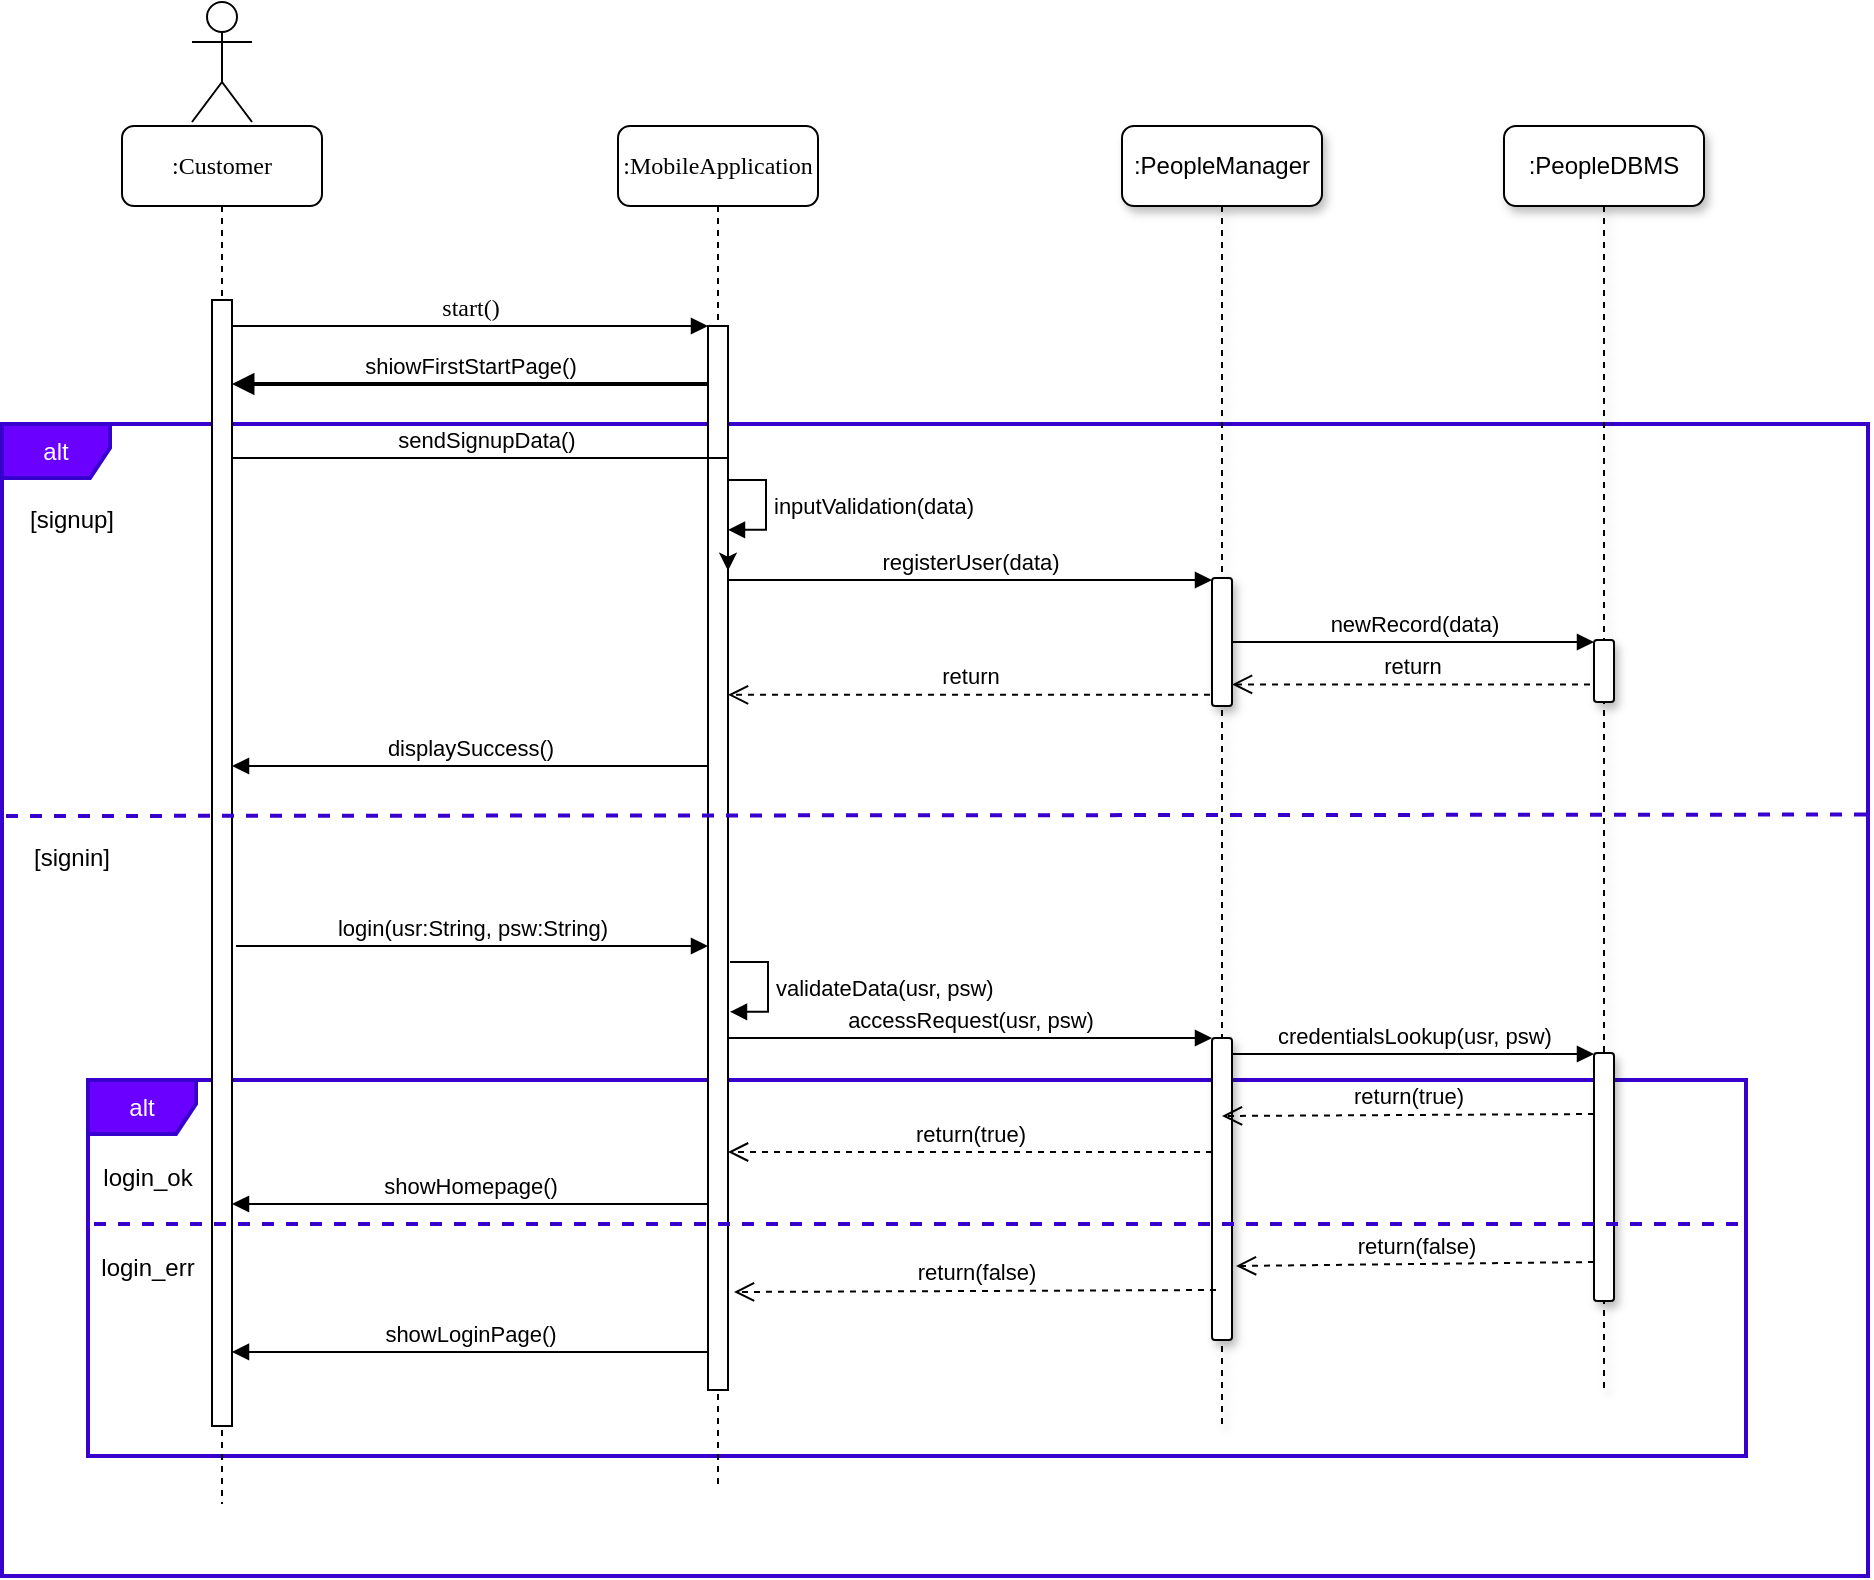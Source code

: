 <mxfile version="14.1.8" type="device"><diagram name="Page-1" id="13e1069c-82ec-6db2-03f1-153e76fe0fe0"><mxGraphModel dx="1102" dy="829" grid="0" gridSize="10" guides="1" tooltips="1" connect="1" arrows="1" fold="1" page="1" pageScale="1" pageWidth="1100" pageHeight="850" background="none" math="0" shadow="0"><root><mxCell id="0"/><mxCell id="1" parent="0"/><mxCell id="Qy9FHdCzN2HbcOrQwQrR-11" value="alt" style="shape=umlFrame;whiteSpace=wrap;html=1;width=54;height=27;fillColor=#6a00ff;strokeColor=#3700CC;fontColor=#ffffff;strokeWidth=2;" parent="1" vertex="1"><mxGeometry x="40" y="229" width="933" height="576" as="geometry"/></mxCell><mxCell id="Qy9FHdCzN2HbcOrQwQrR-50" value="alt" style="shape=umlFrame;whiteSpace=wrap;html=1;width=54;height=27;fillColor=#6a00ff;strokeColor=#3700CC;fontColor=#ffffff;strokeWidth=2;" parent="1" vertex="1"><mxGeometry x="83" y="557" width="829" height="188" as="geometry"/></mxCell><mxCell id="7baba1c4bc27f4b0-2" value=":MobileApplication" style="shape=umlLifeline;perimeter=lifelinePerimeter;whiteSpace=wrap;html=1;container=1;collapsible=0;recursiveResize=0;outlineConnect=0;rounded=1;shadow=0;comic=0;labelBackgroundColor=none;strokeWidth=1;fontFamily=Verdana;fontSize=12;align=center;" parent="1" vertex="1"><mxGeometry x="348" y="80" width="100" height="682" as="geometry"/></mxCell><mxCell id="7baba1c4bc27f4b0-10" value="" style="html=1;points=[];perimeter=orthogonalPerimeter;rounded=0;shadow=0;comic=0;labelBackgroundColor=none;strokeWidth=1;fontFamily=Verdana;fontSize=12;align=center;" parent="7baba1c4bc27f4b0-2" vertex="1"><mxGeometry x="45" y="100" width="10" height="532" as="geometry"/></mxCell><mxCell id="Qy9FHdCzN2HbcOrQwQrR-25" value="displaySuccess()" style="html=1;verticalAlign=bottom;endArrow=block;" parent="7baba1c4bc27f4b0-2" target="7baba1c4bc27f4b0-9" edge="1"><mxGeometry width="80" relative="1" as="geometry"><mxPoint x="45" y="320" as="sourcePoint"/><mxPoint x="125" y="320" as="targetPoint"/></mxGeometry></mxCell><mxCell id="7baba1c4bc27f4b0-8" value=":Customer" style="shape=umlLifeline;perimeter=lifelinePerimeter;whiteSpace=wrap;html=1;container=1;collapsible=0;recursiveResize=0;outlineConnect=0;rounded=1;shadow=0;comic=0;labelBackgroundColor=none;strokeWidth=1;fontFamily=Verdana;fontSize=12;align=center;" parent="1" vertex="1"><mxGeometry x="100" y="80" width="100" height="689" as="geometry"/></mxCell><mxCell id="7baba1c4bc27f4b0-9" value="" style="html=1;points=[];perimeter=orthogonalPerimeter;rounded=0;shadow=0;comic=0;labelBackgroundColor=none;strokeWidth=1;fontFamily=Verdana;fontSize=12;align=center;" parent="7baba1c4bc27f4b0-8" vertex="1"><mxGeometry x="45" y="87" width="10" height="563" as="geometry"/></mxCell><mxCell id="7baba1c4bc27f4b0-11" value="start()" style="html=1;verticalAlign=bottom;endArrow=block;entryX=0;entryY=0;labelBackgroundColor=none;fontFamily=Verdana;fontSize=12;edgeStyle=elbowEdgeStyle;elbow=vertical;" parent="1" source="7baba1c4bc27f4b0-9" target="7baba1c4bc27f4b0-10" edge="1"><mxGeometry relative="1" as="geometry"><mxPoint x="220" y="190" as="sourcePoint"/></mxGeometry></mxCell><mxCell id="Qy9FHdCzN2HbcOrQwQrR-1" value="" style="shape=umlActor;verticalLabelPosition=bottom;verticalAlign=top;html=1;" parent="1" vertex="1"><mxGeometry x="135" y="18" width="30" height="60" as="geometry"/></mxCell><mxCell id="Qy9FHdCzN2HbcOrQwQrR-9" style="edgeStyle=orthogonalEdgeStyle;rounded=0;orthogonalLoop=1;jettySize=auto;html=1;entryX=1;entryY=0.23;entryDx=0;entryDy=0;entryPerimeter=0;" parent="1" source="7baba1c4bc27f4b0-9" target="7baba1c4bc27f4b0-10" edge="1"><mxGeometry relative="1" as="geometry"><Array as="points"><mxPoint x="218" y="246"/><mxPoint x="218" y="246"/></Array></mxGeometry></mxCell><mxCell id="Qy9FHdCzN2HbcOrQwQrR-10" value="sendSignupData()" style="edgeLabel;html=1;align=center;verticalAlign=middle;resizable=0;points=[];" parent="Qy9FHdCzN2HbcOrQwQrR-9" vertex="1" connectable="0"><mxGeometry x="-0.292" y="-3" relative="1" as="geometry"><mxPoint x="19" y="-12" as="offset"/></mxGeometry></mxCell><mxCell id="Qy9FHdCzN2HbcOrQwQrR-15" value="" style="endArrow=none;dashed=1;html=1;fillColor=#6a00ff;strokeColor=#3700CC;entryX=1;entryY=0.339;entryDx=0;entryDy=0;entryPerimeter=0;strokeWidth=2;" parent="1" target="Qy9FHdCzN2HbcOrQwQrR-11" edge="1"><mxGeometry width="50" height="50" relative="1" as="geometry"><mxPoint x="42" y="425" as="sourcePoint"/><mxPoint x="967" y="425" as="targetPoint"/></mxGeometry></mxCell><mxCell id="Qy9FHdCzN2HbcOrQwQrR-16" value=":PeopleManager" style="shape=umlLifeline;perimeter=lifelinePerimeter;whiteSpace=wrap;html=1;container=1;collapsible=0;recursiveResize=0;outlineConnect=0;rounded=1;shadow=1;glass=0;sketch=0;" parent="1" vertex="1"><mxGeometry x="600" y="80" width="100" height="650" as="geometry"/></mxCell><mxCell id="Qy9FHdCzN2HbcOrQwQrR-17" value="" style="html=1;points=[];perimeter=orthogonalPerimeter;rounded=1;shadow=1;glass=0;sketch=0;" parent="Qy9FHdCzN2HbcOrQwQrR-16" vertex="1"><mxGeometry x="45" y="226" width="10" height="64" as="geometry"/></mxCell><mxCell id="Qy9FHdCzN2HbcOrQwQrR-18" value=":PeopleDBMS" style="shape=umlLifeline;perimeter=lifelinePerimeter;whiteSpace=wrap;html=1;container=1;collapsible=0;recursiveResize=0;outlineConnect=0;rounded=1;shadow=1;glass=0;sketch=0;" parent="1" vertex="1"><mxGeometry x="791" y="80" width="100" height="634" as="geometry"/></mxCell><mxCell id="Qy9FHdCzN2HbcOrQwQrR-19" value="" style="html=1;points=[];perimeter=orthogonalPerimeter;rounded=1;shadow=1;glass=0;sketch=0;" parent="Qy9FHdCzN2HbcOrQwQrR-18" vertex="1"><mxGeometry x="45" y="257" width="10" height="31" as="geometry"/></mxCell><mxCell id="Qy9FHdCzN2HbcOrQwQrR-20" value="inputValidation(data)" style="edgeStyle=orthogonalEdgeStyle;html=1;align=left;spacingLeft=2;endArrow=block;rounded=0;entryX=1.1;entryY=0.143;entryDx=0;entryDy=0;entryPerimeter=0;" parent="1" edge="1"><mxGeometry relative="1" as="geometry"><mxPoint x="403" y="257" as="sourcePoint"/><Array as="points"><mxPoint x="422" y="257"/><mxPoint x="422" y="282"/></Array><mxPoint x="403" y="281.89" as="targetPoint"/></mxGeometry></mxCell><mxCell id="Qy9FHdCzN2HbcOrQwQrR-21" value="registerUser(data)" style="html=1;verticalAlign=bottom;endArrow=block;" parent="1" source="7baba1c4bc27f4b0-10" target="Qy9FHdCzN2HbcOrQwQrR-17" edge="1"><mxGeometry width="80" relative="1" as="geometry"><mxPoint x="617" y="425" as="sourcePoint"/><mxPoint x="697" y="425" as="targetPoint"/><Array as="points"><mxPoint x="516" y="307"/></Array></mxGeometry></mxCell><mxCell id="Qy9FHdCzN2HbcOrQwQrR-22" value="newRecord(data)" style="html=1;verticalAlign=bottom;endArrow=block;" parent="1" source="Qy9FHdCzN2HbcOrQwQrR-17" target="Qy9FHdCzN2HbcOrQwQrR-19" edge="1"><mxGeometry width="80" relative="1" as="geometry"><mxPoint x="617" y="425" as="sourcePoint"/><mxPoint x="697" y="425" as="targetPoint"/></mxGeometry></mxCell><mxCell id="Qy9FHdCzN2HbcOrQwQrR-23" value="return" style="html=1;verticalAlign=bottom;endArrow=open;dashed=1;endSize=8;exitX=-0.2;exitY=0.717;exitDx=0;exitDy=0;exitPerimeter=0;" parent="1" source="Qy9FHdCzN2HbcOrQwQrR-19" target="Qy9FHdCzN2HbcOrQwQrR-17" edge="1"><mxGeometry relative="1" as="geometry"><mxPoint x="799" y="351" as="sourcePoint"/><mxPoint x="617" y="425" as="targetPoint"/></mxGeometry></mxCell><mxCell id="Qy9FHdCzN2HbcOrQwQrR-24" value="return" style="html=1;verticalAlign=bottom;endArrow=open;dashed=1;endSize=8;exitX=-0.1;exitY=0.913;exitDx=0;exitDy=0;exitPerimeter=0;" parent="1" source="Qy9FHdCzN2HbcOrQwQrR-17" target="7baba1c4bc27f4b0-10" edge="1"><mxGeometry relative="1" as="geometry"><mxPoint x="697" y="425" as="sourcePoint"/><mxPoint x="617" y="425" as="targetPoint"/></mxGeometry></mxCell><mxCell id="Qy9FHdCzN2HbcOrQwQrR-26" value="[signup]" style="text;html=1;strokeColor=none;fillColor=none;align=center;verticalAlign=middle;whiteSpace=wrap;rounded=0;shadow=1;glass=0;sketch=0;" parent="1" vertex="1"><mxGeometry x="55" y="267" width="40" height="20" as="geometry"/></mxCell><mxCell id="Qy9FHdCzN2HbcOrQwQrR-27" value="[signin]" style="text;html=1;strokeColor=none;fillColor=none;align=center;verticalAlign=middle;whiteSpace=wrap;rounded=0;shadow=1;glass=0;sketch=0;" parent="1" vertex="1"><mxGeometry x="55" y="436" width="40" height="20" as="geometry"/></mxCell><mxCell id="Qy9FHdCzN2HbcOrQwQrR-30" value="login(usr:String, psw:String)" style="html=1;verticalAlign=bottom;endArrow=block;" parent="1" target="7baba1c4bc27f4b0-10" edge="1"><mxGeometry width="80" relative="1" as="geometry"><mxPoint x="157" y="490" as="sourcePoint"/><mxPoint x="237" y="490" as="targetPoint"/></mxGeometry></mxCell><mxCell id="Qy9FHdCzN2HbcOrQwQrR-32" value="validateData(usr, psw)" style="edgeStyle=orthogonalEdgeStyle;html=1;align=left;spacingLeft=2;endArrow=block;rounded=0;entryX=1.1;entryY=0.143;entryDx=0;entryDy=0;entryPerimeter=0;" parent="1" edge="1"><mxGeometry relative="1" as="geometry"><mxPoint x="404" y="498" as="sourcePoint"/><Array as="points"><mxPoint x="423" y="498"/><mxPoint x="423" y="523"/></Array><mxPoint x="404" y="522.89" as="targetPoint"/></mxGeometry></mxCell><mxCell id="Qy9FHdCzN2HbcOrQwQrR-34" value="accessRequest(usr, psw)" style="html=1;verticalAlign=bottom;endArrow=block;" parent="1" source="7baba1c4bc27f4b0-10" target="Qy9FHdCzN2HbcOrQwQrR-35" edge="1"><mxGeometry width="80" relative="1" as="geometry"><mxPoint x="407" y="553" as="sourcePoint"/><mxPoint x="589" y="478" as="targetPoint"/></mxGeometry></mxCell><mxCell id="Qy9FHdCzN2HbcOrQwQrR-35" value="" style="html=1;points=[];perimeter=orthogonalPerimeter;rounded=1;shadow=1;glass=0;sketch=0;" parent="1" vertex="1"><mxGeometry x="645" y="536" width="10" height="151" as="geometry"/></mxCell><mxCell id="Qy9FHdCzN2HbcOrQwQrR-36" value="" style="html=1;points=[];perimeter=orthogonalPerimeter;rounded=1;shadow=1;glass=0;sketch=0;" parent="1" vertex="1"><mxGeometry x="836" y="543.5" width="10" height="124" as="geometry"/></mxCell><mxCell id="Qy9FHdCzN2HbcOrQwQrR-37" value="credentialsLookup(usr, psw)" style="html=1;verticalAlign=bottom;endArrow=block;" parent="1" source="Qy9FHdCzN2HbcOrQwQrR-35" edge="1" target="Qy9FHdCzN2HbcOrQwQrR-36"><mxGeometry width="80" relative="1" as="geometry"><mxPoint x="661" y="552" as="sourcePoint"/><mxPoint x="837" y="552" as="targetPoint"/><Array as="points"><mxPoint x="748" y="544"/></Array></mxGeometry></mxCell><mxCell id="Qy9FHdCzN2HbcOrQwQrR-39" value="return(true)" style="html=1;verticalAlign=bottom;endArrow=open;dashed=1;endSize=8;" parent="1" edge="1"><mxGeometry relative="1" as="geometry"><mxPoint x="836" y="574" as="sourcePoint"/><mxPoint x="650" y="575" as="targetPoint"/></mxGeometry></mxCell><mxCell id="Qy9FHdCzN2HbcOrQwQrR-41" value="return(false)" style="html=1;verticalAlign=bottom;endArrow=open;dashed=1;endSize=8;entryX=1.2;entryY=0.575;entryDx=0;entryDy=0;entryPerimeter=0;" parent="1" edge="1"><mxGeometry relative="1" as="geometry"><mxPoint x="836" y="648" as="sourcePoint"/><mxPoint x="657" y="650" as="targetPoint"/></mxGeometry></mxCell><mxCell id="Qy9FHdCzN2HbcOrQwQrR-42" value="return(true)" style="html=1;verticalAlign=bottom;endArrow=open;dashed=1;endSize=8;" parent="1" target="7baba1c4bc27f4b0-10" edge="1"><mxGeometry relative="1" as="geometry"><mxPoint x="645" y="593" as="sourcePoint"/><mxPoint x="565" y="593" as="targetPoint"/></mxGeometry></mxCell><mxCell id="Qy9FHdCzN2HbcOrQwQrR-45" value="showLoginPage()" style="html=1;verticalAlign=bottom;endArrow=block;" parent="1" target="7baba1c4bc27f4b0-9" edge="1"><mxGeometry width="80" relative="1" as="geometry"><mxPoint x="393" y="692.976" as="sourcePoint"/><mxPoint x="161" y="692.976" as="targetPoint"/></mxGeometry></mxCell><mxCell id="Qy9FHdCzN2HbcOrQwQrR-48" value="return(false)" style="html=1;verticalAlign=bottom;endArrow=open;dashed=1;endSize=8;entryX=1.1;entryY=0.9;entryDx=0;entryDy=0;entryPerimeter=0;" parent="1" edge="1"><mxGeometry relative="1" as="geometry"><mxPoint x="647" y="662" as="sourcePoint"/><mxPoint x="406" y="663" as="targetPoint"/></mxGeometry></mxCell><mxCell id="Qy9FHdCzN2HbcOrQwQrR-49" value="showHomepage()" style="html=1;verticalAlign=bottom;endArrow=block;" parent="1" source="7baba1c4bc27f4b0-10" target="7baba1c4bc27f4b0-9" edge="1"><mxGeometry width="80" relative="1" as="geometry"><mxPoint x="390" y="619.996" as="sourcePoint"/><mxPoint x="158" y="619.996" as="targetPoint"/><Array as="points"><mxPoint x="294" y="619"/></Array></mxGeometry></mxCell><mxCell id="Qy9FHdCzN2HbcOrQwQrR-51" value="" style="endArrow=none;dashed=1;html=1;fillColor=#6a00ff;strokeColor=#3700CC;strokeWidth=2;" parent="1" edge="1"><mxGeometry width="50" height="50" relative="1" as="geometry"><mxPoint x="86" y="629" as="sourcePoint"/><mxPoint x="914" y="629" as="targetPoint"/></mxGeometry></mxCell><mxCell id="Qy9FHdCzN2HbcOrQwQrR-52" value="login_ok" style="text;html=1;strokeColor=none;fillColor=none;align=center;verticalAlign=middle;whiteSpace=wrap;rounded=0;shadow=1;glass=0;sketch=0;" parent="1" vertex="1"><mxGeometry x="93" y="595.5" width="40" height="20" as="geometry"/></mxCell><mxCell id="Qy9FHdCzN2HbcOrQwQrR-53" value="login_err" style="text;html=1;strokeColor=none;fillColor=none;align=center;verticalAlign=middle;whiteSpace=wrap;rounded=0;shadow=1;glass=0;sketch=0;" parent="1" vertex="1"><mxGeometry x="93" y="641" width="40" height="20" as="geometry"/></mxCell><mxCell id="IdQIb5s1kZNQjGFnkGUD-4" value="shiowFirstStartPage()" style="html=1;verticalAlign=bottom;endArrow=block;strokeWidth=2;" edge="1" parent="1" source="7baba1c4bc27f4b0-10" target="7baba1c4bc27f4b0-9"><mxGeometry width="80" relative="1" as="geometry"><mxPoint x="509" y="477" as="sourcePoint"/><mxPoint x="589" y="477" as="targetPoint"/><Array as="points"><mxPoint x="265" y="209"/></Array></mxGeometry></mxCell></root></mxGraphModel></diagram></mxfile>